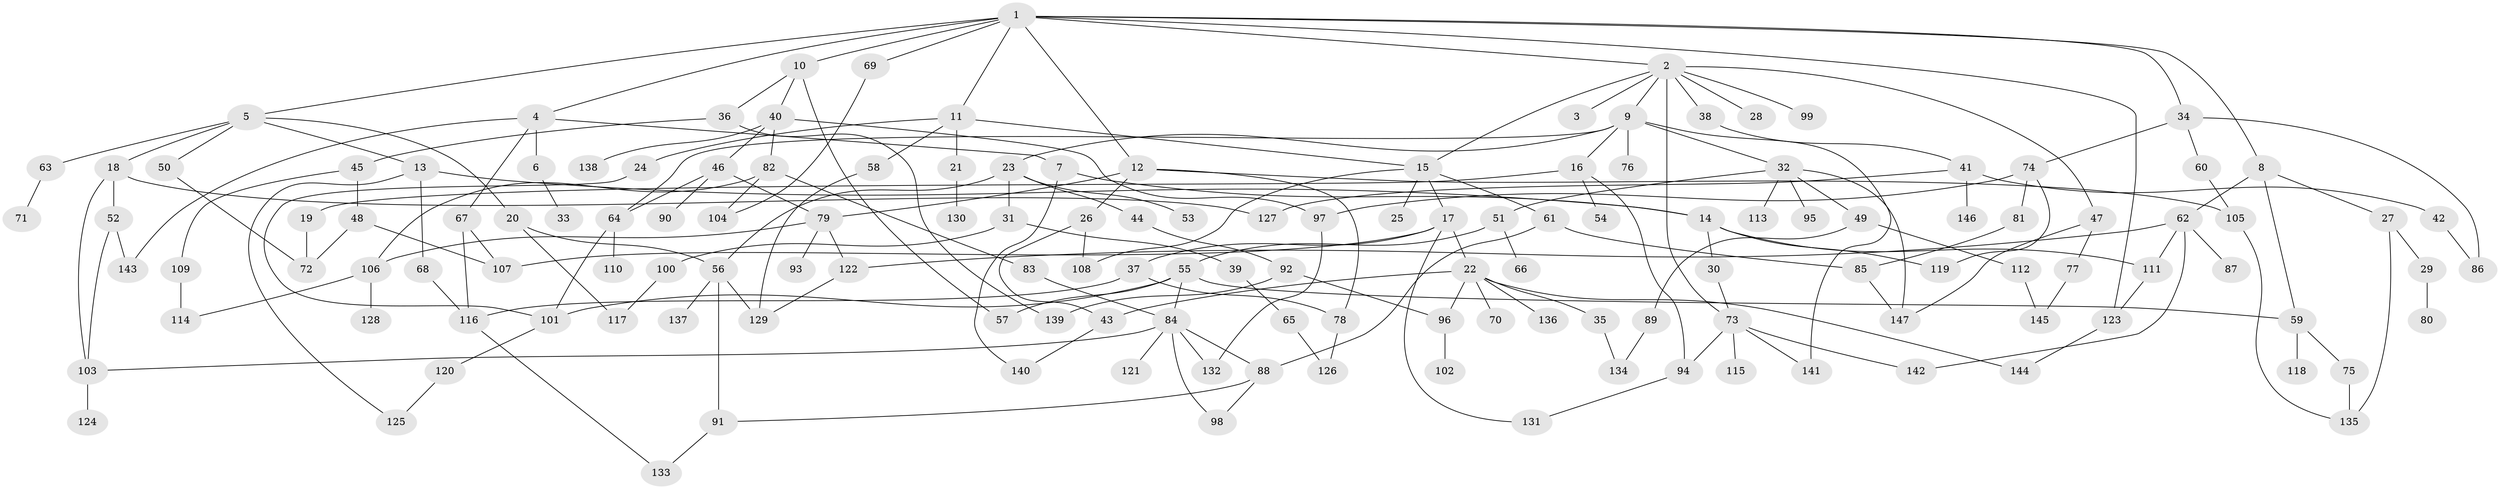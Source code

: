 // coarse degree distribution, {12: 0.0196078431372549, 1: 0.2549019607843137, 3: 0.16666666666666666, 2: 0.3333333333333333, 4: 0.09803921568627451, 5: 0.058823529411764705, 6: 0.029411764705882353, 8: 0.00980392156862745, 10: 0.00980392156862745, 11: 0.00980392156862745, 16: 0.00980392156862745}
// Generated by graph-tools (version 1.1) at 2025/44/03/04/25 21:44:45]
// undirected, 147 vertices, 205 edges
graph export_dot {
graph [start="1"]
  node [color=gray90,style=filled];
  1;
  2;
  3;
  4;
  5;
  6;
  7;
  8;
  9;
  10;
  11;
  12;
  13;
  14;
  15;
  16;
  17;
  18;
  19;
  20;
  21;
  22;
  23;
  24;
  25;
  26;
  27;
  28;
  29;
  30;
  31;
  32;
  33;
  34;
  35;
  36;
  37;
  38;
  39;
  40;
  41;
  42;
  43;
  44;
  45;
  46;
  47;
  48;
  49;
  50;
  51;
  52;
  53;
  54;
  55;
  56;
  57;
  58;
  59;
  60;
  61;
  62;
  63;
  64;
  65;
  66;
  67;
  68;
  69;
  70;
  71;
  72;
  73;
  74;
  75;
  76;
  77;
  78;
  79;
  80;
  81;
  82;
  83;
  84;
  85;
  86;
  87;
  88;
  89;
  90;
  91;
  92;
  93;
  94;
  95;
  96;
  97;
  98;
  99;
  100;
  101;
  102;
  103;
  104;
  105;
  106;
  107;
  108;
  109;
  110;
  111;
  112;
  113;
  114;
  115;
  116;
  117;
  118;
  119;
  120;
  121;
  122;
  123;
  124;
  125;
  126;
  127;
  128;
  129;
  130;
  131;
  132;
  133;
  134;
  135;
  136;
  137;
  138;
  139;
  140;
  141;
  142;
  143;
  144;
  145;
  146;
  147;
  1 -- 2;
  1 -- 4;
  1 -- 5;
  1 -- 8;
  1 -- 10;
  1 -- 11;
  1 -- 12;
  1 -- 34;
  1 -- 69;
  1 -- 123;
  2 -- 3;
  2 -- 9;
  2 -- 15;
  2 -- 28;
  2 -- 38;
  2 -- 47;
  2 -- 73;
  2 -- 99;
  4 -- 6;
  4 -- 7;
  4 -- 67;
  4 -- 143;
  5 -- 13;
  5 -- 18;
  5 -- 20;
  5 -- 50;
  5 -- 63;
  6 -- 33;
  7 -- 140;
  7 -- 14;
  8 -- 27;
  8 -- 59;
  8 -- 62;
  9 -- 16;
  9 -- 23;
  9 -- 32;
  9 -- 76;
  9 -- 141;
  9 -- 64;
  10 -- 36;
  10 -- 40;
  10 -- 57;
  11 -- 21;
  11 -- 24;
  11 -- 58;
  11 -- 15;
  12 -- 26;
  12 -- 78;
  12 -- 79;
  12 -- 105;
  13 -- 14;
  13 -- 68;
  13 -- 125;
  14 -- 30;
  14 -- 119;
  14 -- 111;
  15 -- 17;
  15 -- 25;
  15 -- 61;
  15 -- 108;
  16 -- 19;
  16 -- 54;
  16 -- 94;
  17 -- 22;
  17 -- 37;
  17 -- 107;
  17 -- 131;
  18 -- 52;
  18 -- 127;
  18 -- 103;
  19 -- 72;
  20 -- 56;
  20 -- 117;
  21 -- 130;
  22 -- 35;
  22 -- 70;
  22 -- 96;
  22 -- 136;
  22 -- 144;
  22 -- 43;
  23 -- 31;
  23 -- 44;
  23 -- 53;
  23 -- 56;
  24 -- 101;
  26 -- 43;
  26 -- 108;
  27 -- 29;
  27 -- 135;
  29 -- 80;
  30 -- 73;
  31 -- 39;
  31 -- 100;
  32 -- 49;
  32 -- 51;
  32 -- 95;
  32 -- 113;
  32 -- 147;
  34 -- 60;
  34 -- 74;
  34 -- 86;
  35 -- 134;
  36 -- 45;
  36 -- 139;
  37 -- 116;
  37 -- 78;
  38 -- 41;
  39 -- 65;
  40 -- 46;
  40 -- 82;
  40 -- 138;
  40 -- 97;
  41 -- 42;
  41 -- 146;
  41 -- 127;
  42 -- 86;
  43 -- 140;
  44 -- 92;
  45 -- 48;
  45 -- 109;
  46 -- 64;
  46 -- 90;
  46 -- 79;
  47 -- 77;
  47 -- 147;
  48 -- 72;
  48 -- 107;
  49 -- 89;
  49 -- 112;
  50 -- 72;
  51 -- 55;
  51 -- 66;
  52 -- 103;
  52 -- 143;
  55 -- 101;
  55 -- 84;
  55 -- 59;
  55 -- 57;
  56 -- 91;
  56 -- 129;
  56 -- 137;
  58 -- 129;
  59 -- 75;
  59 -- 118;
  60 -- 105;
  61 -- 85;
  61 -- 88;
  62 -- 87;
  62 -- 111;
  62 -- 122;
  62 -- 142;
  63 -- 71;
  64 -- 101;
  64 -- 110;
  65 -- 126;
  67 -- 116;
  67 -- 107;
  68 -- 116;
  69 -- 104;
  73 -- 94;
  73 -- 115;
  73 -- 141;
  73 -- 142;
  74 -- 81;
  74 -- 97;
  74 -- 119;
  75 -- 135;
  77 -- 145;
  78 -- 126;
  79 -- 93;
  79 -- 122;
  79 -- 106;
  81 -- 85;
  82 -- 83;
  82 -- 104;
  82 -- 106;
  83 -- 84;
  84 -- 121;
  84 -- 132;
  84 -- 98;
  84 -- 88;
  84 -- 103;
  85 -- 147;
  88 -- 98;
  88 -- 91;
  89 -- 134;
  91 -- 133;
  92 -- 139;
  92 -- 96;
  94 -- 131;
  96 -- 102;
  97 -- 132;
  100 -- 117;
  101 -- 120;
  103 -- 124;
  105 -- 135;
  106 -- 128;
  106 -- 114;
  109 -- 114;
  111 -- 123;
  112 -- 145;
  116 -- 133;
  120 -- 125;
  122 -- 129;
  123 -- 144;
}
